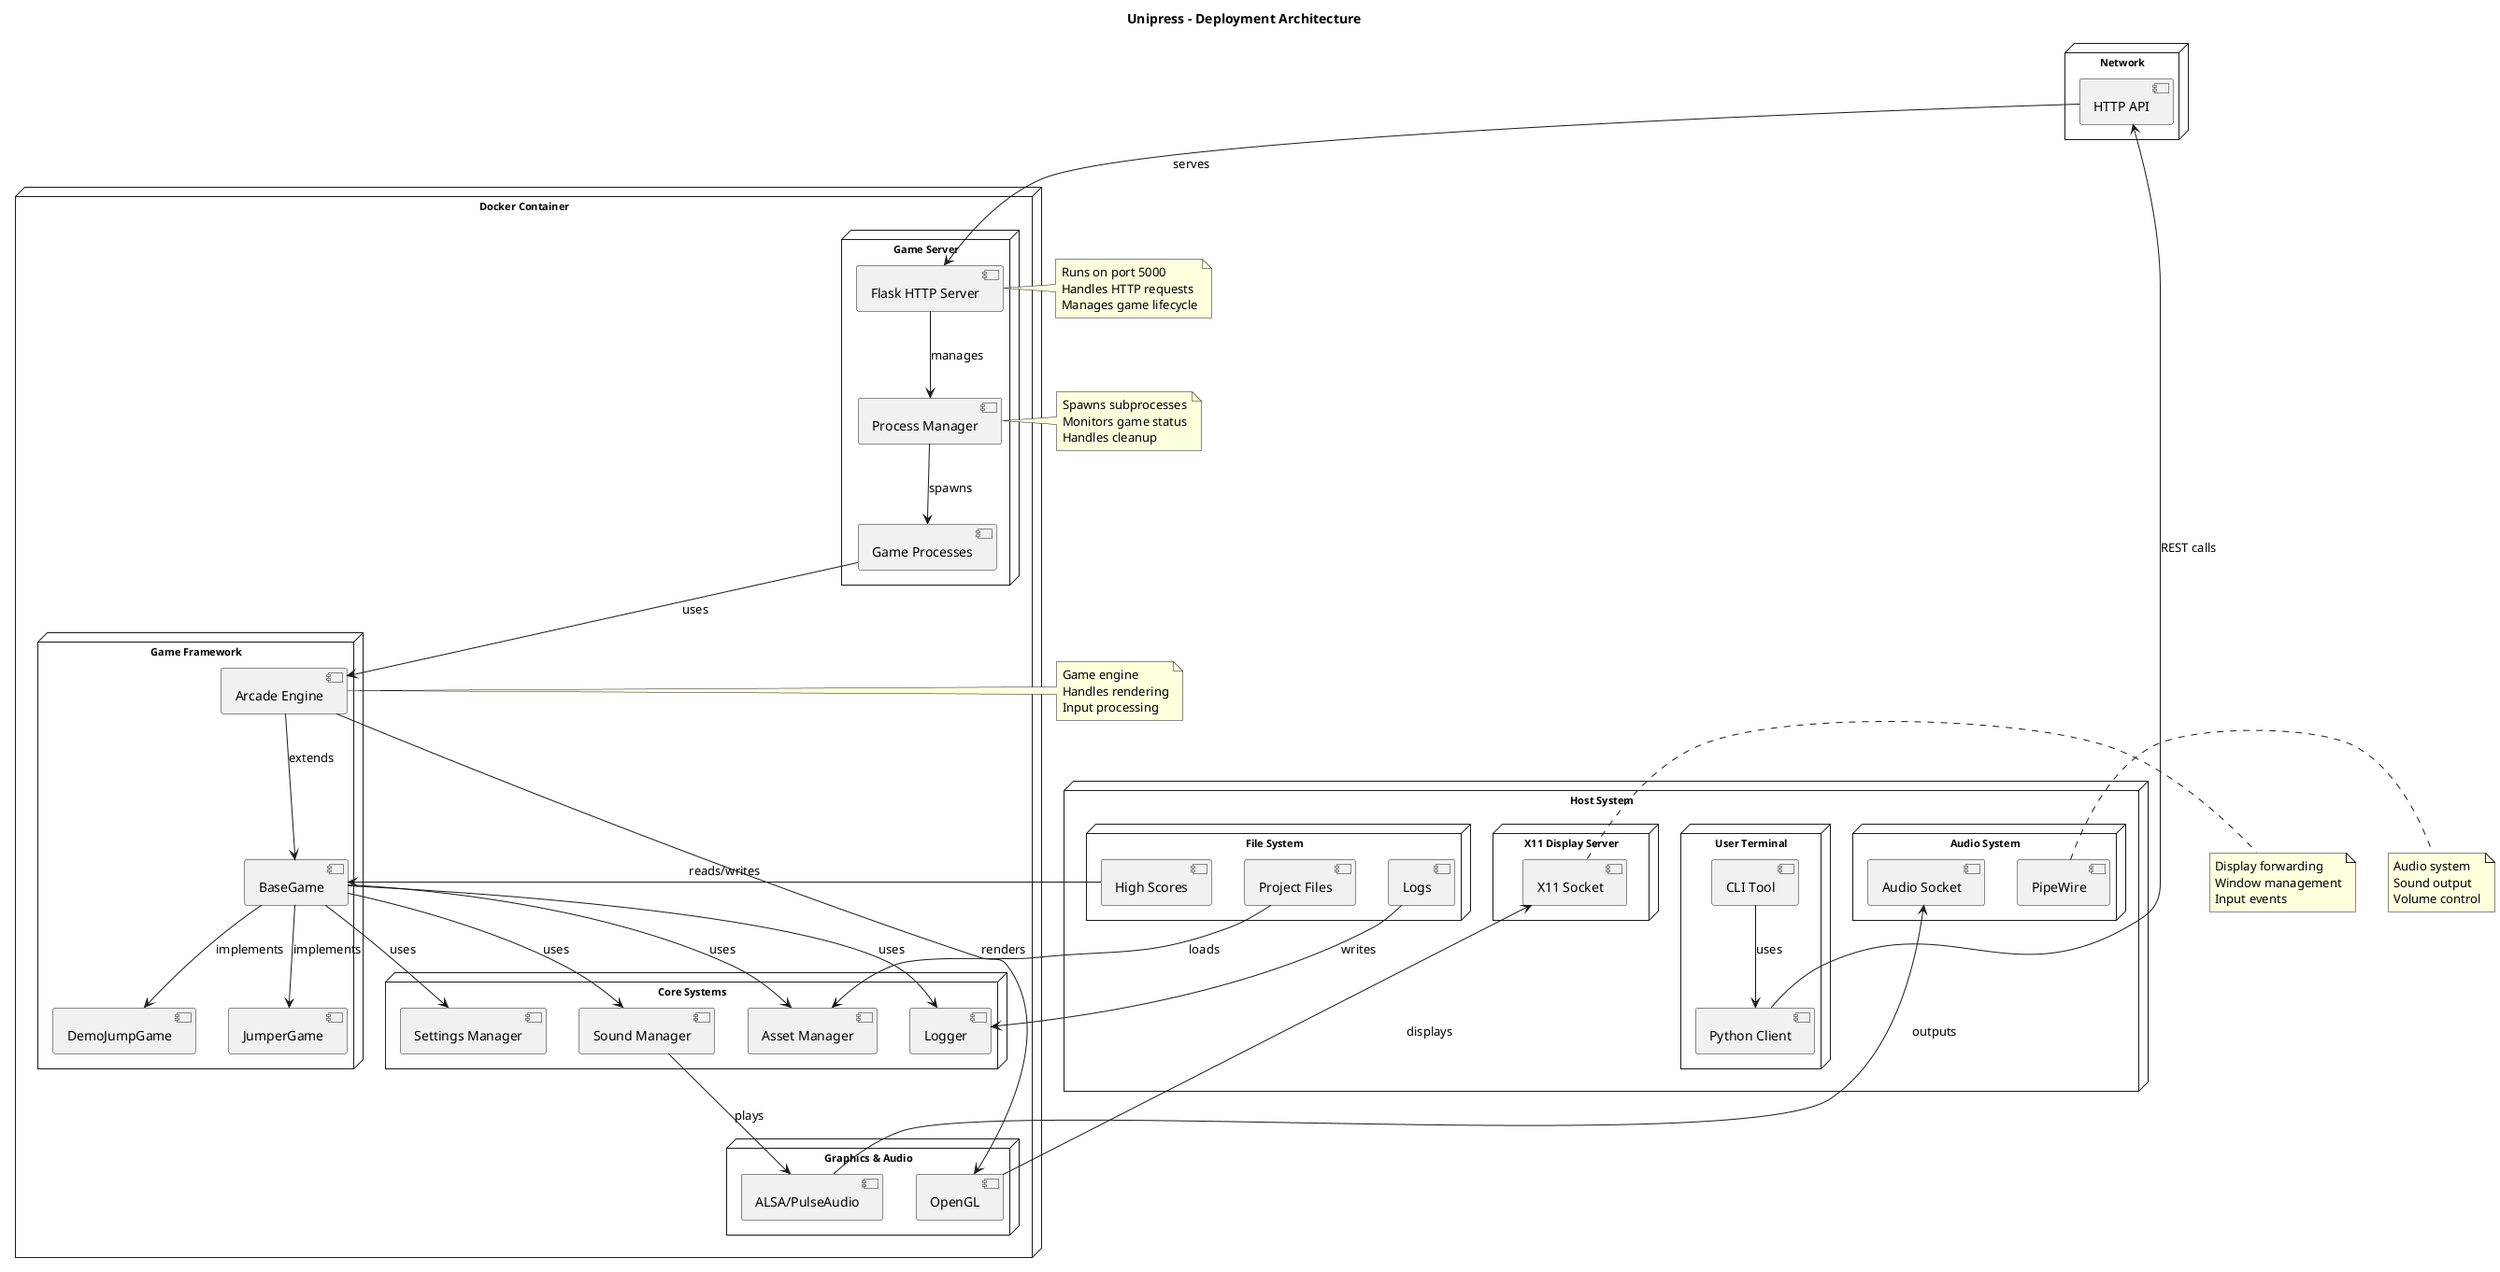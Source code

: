 @startuml DeploymentDiagram
skinparam backgroundColor #FFFFFF
skinparam nodeFontSize 11
skinparam nodeFontName Arial

title Unipress - Deployment Architecture

node "Host System" {
    node "User Terminal" {
        [CLI Tool] as cli
        [Python Client] as client
    }
    
    node "X11 Display Server" {
        [X11 Socket] as x11
    }
    
    node "Audio System" {
        [PipeWire] as pipewire
        [Audio Socket] as audio_socket
    }
    
    node "File System" {
        [Project Files] as project_files
        [High Scores] as high_scores
        [Logs] as logs
    }
}

node "Docker Container" {
    node "Game Server" {
        [Flask HTTP Server] as flask_server
        [Process Manager] as proc_mgr
        [Game Processes] as game_procs
    }
    
    node "Game Framework" {
        [Arcade Engine] as arcade
        [BaseGame] as base_game
        [JumperGame] as jumper_game
        [DemoJumpGame] as demo_game
    }
    
    node "Core Systems" {
        [Sound Manager] as sound_mgr
        [Settings Manager] as settings_mgr
        [Logger] as logger
        [Asset Manager] as asset_mgr
    }
    
    node "Graphics & Audio" {
        [OpenGL] as opengl
        [ALSA/PulseAudio] as audio_driver
    }
}

node "Network" {
    [HTTP API] as http_api
}

' Relationships
cli --> client : uses
client --> http_api : REST calls
http_api --> flask_server : serves

flask_server --> proc_mgr : manages
proc_mgr --> game_procs : spawns

game_procs --> arcade : uses
arcade --> base_game : extends
base_game --> jumper_game : implements
base_game --> demo_game : implements

base_game --> sound_mgr : uses
base_game --> settings_mgr : uses
base_game --> logger : uses
base_game --> asset_mgr : uses

arcade --> opengl : renders
sound_mgr --> audio_driver : plays

opengl --> x11 : displays
audio_driver --> audio_socket : outputs

project_files --> asset_mgr : loads
high_scores --> base_game : reads/writes
logs --> logger : writes

' Notes
note right of flask_server
  Runs on port 5000
  Handles HTTP requests
  Manages game lifecycle
end note

note right of proc_mgr
  Spawns subprocesses
  Monitors game status
  Handles cleanup
end note

note right of arcade
  Game engine
  Handles rendering
  Input processing
end note

note right of x11
  Display forwarding
  Window management
  Input events
end note

note right of pipewire
  Audio system
  Sound output
  Volume control
end note

@enduml
